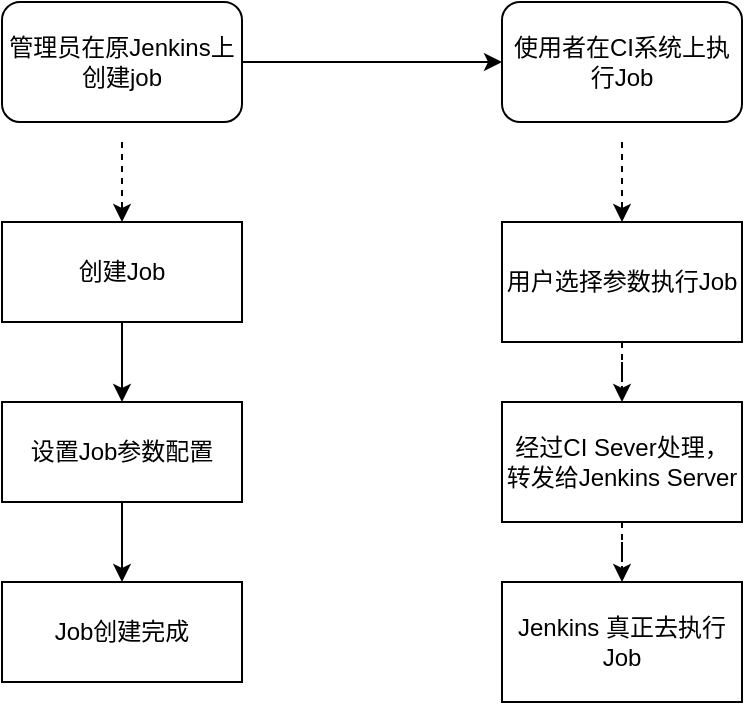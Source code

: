 <mxfile version="17.4.0" type="github">
  <diagram id="_nkdASh_PaoiYqTXnI3_" name="Page-1">
    <mxGraphModel dx="1422" dy="794" grid="1" gridSize="10" guides="1" tooltips="1" connect="1" arrows="1" fold="1" page="1" pageScale="1" pageWidth="827" pageHeight="1169" math="0" shadow="0">
      <root>
        <mxCell id="0" />
        <mxCell id="1" parent="0" />
        <mxCell id="OFzGjVGw1MdKmsN7BO76-14" value="" style="edgeStyle=orthogonalEdgeStyle;rounded=0;orthogonalLoop=1;jettySize=auto;html=1;" edge="1" parent="1" source="OFzGjVGw1MdKmsN7BO76-1" target="OFzGjVGw1MdKmsN7BO76-13">
          <mxGeometry relative="1" as="geometry" />
        </mxCell>
        <mxCell id="OFzGjVGw1MdKmsN7BO76-1" value="创建Job" style="rounded=0;whiteSpace=wrap;html=1;" vertex="1" parent="1">
          <mxGeometry x="210" y="220" width="120" height="50" as="geometry" />
        </mxCell>
        <mxCell id="OFzGjVGw1MdKmsN7BO76-31" value="" style="edgeStyle=orthogonalEdgeStyle;rounded=0;orthogonalLoop=1;jettySize=auto;html=1;" edge="1" parent="1" source="OFzGjVGw1MdKmsN7BO76-13" target="OFzGjVGw1MdKmsN7BO76-30">
          <mxGeometry relative="1" as="geometry" />
        </mxCell>
        <mxCell id="OFzGjVGw1MdKmsN7BO76-13" value="设置Job参数配置" style="whiteSpace=wrap;html=1;rounded=0;" vertex="1" parent="1">
          <mxGeometry x="210" y="310" width="120" height="50" as="geometry" />
        </mxCell>
        <mxCell id="OFzGjVGw1MdKmsN7BO76-19" value="" style="edgeStyle=orthogonalEdgeStyle;rounded=0;orthogonalLoop=1;jettySize=auto;html=1;" edge="1" parent="1" source="OFzGjVGw1MdKmsN7BO76-16" target="OFzGjVGw1MdKmsN7BO76-18">
          <mxGeometry relative="1" as="geometry" />
        </mxCell>
        <mxCell id="OFzGjVGw1MdKmsN7BO76-16" value="管理员在原Jenkins上创建job" style="whiteSpace=wrap;html=1;rounded=1;" vertex="1" parent="1">
          <mxGeometry x="210" y="110" width="120" height="60" as="geometry" />
        </mxCell>
        <mxCell id="OFzGjVGw1MdKmsN7BO76-18" value="使用者在CI系统上执行Job" style="whiteSpace=wrap;html=1;rounded=1;" vertex="1" parent="1">
          <mxGeometry x="460" y="110" width="120" height="60" as="geometry" />
        </mxCell>
        <mxCell id="OFzGjVGw1MdKmsN7BO76-23" value="" style="endArrow=classic;html=1;rounded=0;entryX=0.5;entryY=0;entryDx=0;entryDy=0;dashed=1;" edge="1" parent="1" target="OFzGjVGw1MdKmsN7BO76-1">
          <mxGeometry width="50" height="50" relative="1" as="geometry">
            <mxPoint x="270" y="180" as="sourcePoint" />
            <mxPoint x="600" y="390" as="targetPoint" />
          </mxGeometry>
        </mxCell>
        <mxCell id="OFzGjVGw1MdKmsN7BO76-26" value="" style="edgeStyle=orthogonalEdgeStyle;rounded=0;orthogonalLoop=1;jettySize=auto;html=1;dashed=1;" edge="1" parent="1" source="OFzGjVGw1MdKmsN7BO76-24" target="OFzGjVGw1MdKmsN7BO76-25">
          <mxGeometry relative="1" as="geometry" />
        </mxCell>
        <mxCell id="OFzGjVGw1MdKmsN7BO76-24" value="用户选择参数执行Job" style="whiteSpace=wrap;html=1;rounded=0;" vertex="1" parent="1">
          <mxGeometry x="460" y="220" width="120" height="60" as="geometry" />
        </mxCell>
        <mxCell id="OFzGjVGw1MdKmsN7BO76-28" value="" style="edgeStyle=orthogonalEdgeStyle;rounded=0;orthogonalLoop=1;jettySize=auto;html=1;dashed=1;" edge="1" parent="1" source="OFzGjVGw1MdKmsN7BO76-25" target="OFzGjVGw1MdKmsN7BO76-27">
          <mxGeometry relative="1" as="geometry" />
        </mxCell>
        <mxCell id="OFzGjVGw1MdKmsN7BO76-25" value="经过CI Sever处理，转发给Jenkins Server" style="whiteSpace=wrap;html=1;rounded=0;" vertex="1" parent="1">
          <mxGeometry x="460" y="310" width="120" height="60" as="geometry" />
        </mxCell>
        <mxCell id="OFzGjVGw1MdKmsN7BO76-27" value="Jenkins 真正去执行Job" style="whiteSpace=wrap;html=1;rounded=0;" vertex="1" parent="1">
          <mxGeometry x="460" y="400" width="120" height="60" as="geometry" />
        </mxCell>
        <mxCell id="OFzGjVGw1MdKmsN7BO76-29" value="" style="endArrow=classic;html=1;rounded=0;dashed=1;entryX=0.5;entryY=0;entryDx=0;entryDy=0;" edge="1" parent="1" target="OFzGjVGw1MdKmsN7BO76-24">
          <mxGeometry width="50" height="50" relative="1" as="geometry">
            <mxPoint x="520" y="180" as="sourcePoint" />
            <mxPoint x="740" y="190" as="targetPoint" />
          </mxGeometry>
        </mxCell>
        <mxCell id="OFzGjVGw1MdKmsN7BO76-30" value="Job创建完成" style="whiteSpace=wrap;html=1;rounded=0;" vertex="1" parent="1">
          <mxGeometry x="210" y="400" width="120" height="50" as="geometry" />
        </mxCell>
      </root>
    </mxGraphModel>
  </diagram>
</mxfile>
